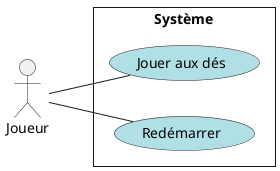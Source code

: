 @startuml Diagramme de cas d'utilisation
left to right direction
skinparam style strictuml
skinparam packageStyle rect
skinparam backgroundcolor white
skinparam defaultfontname Verdana
actor Joueur as J
rectangle "Système" {
  (Jouer aux dés) as JP #powderblue
  (Redémarrer) as R #powderblue
  J -- JP
  J -- R
}
@enduml
